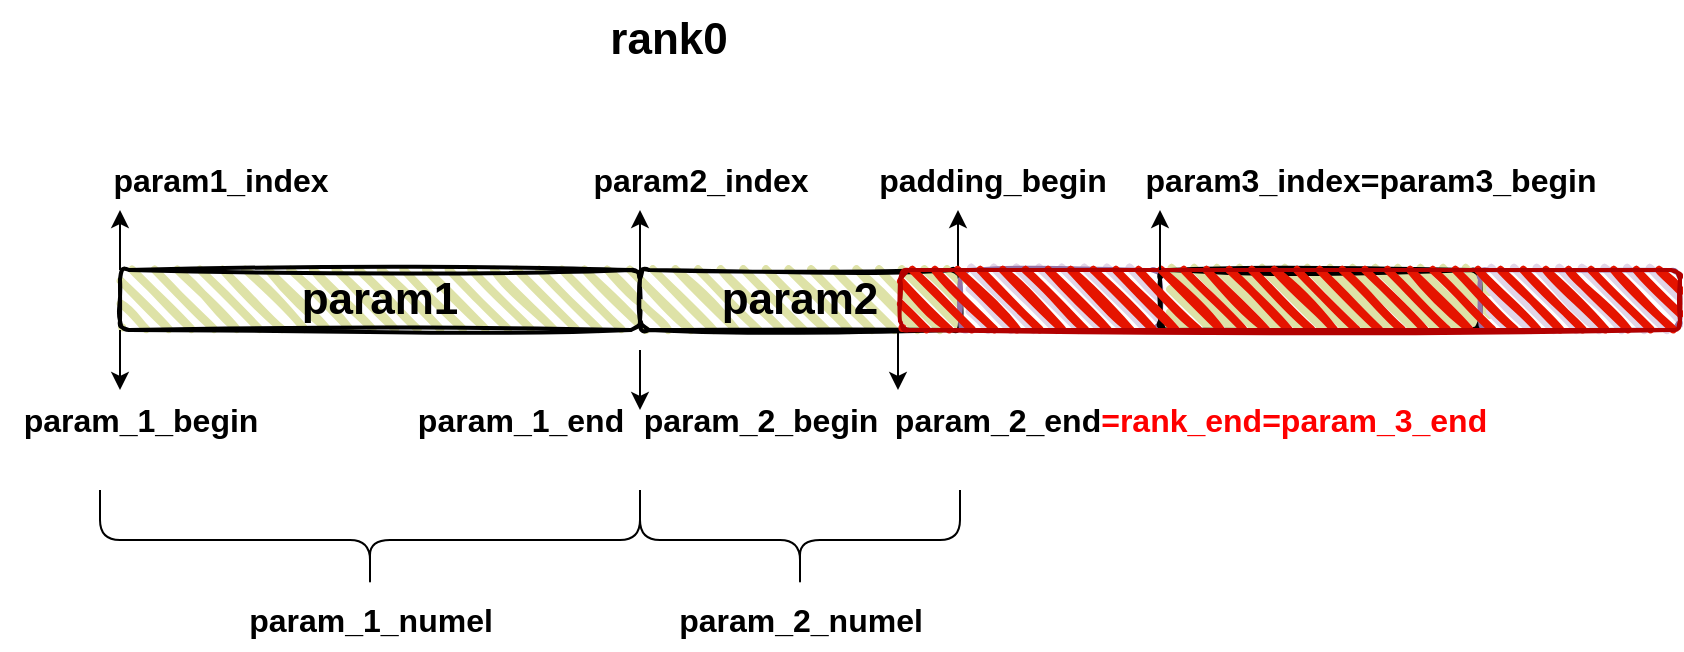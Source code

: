 <mxfile version="28.2.0">
  <diagram name="第 1 页" id="nNKtrFyYzNbhoaqVEdhY">
    <mxGraphModel dx="1418" dy="794" grid="1" gridSize="10" guides="1" tooltips="1" connect="1" arrows="1" fold="1" page="1" pageScale="1" pageWidth="827" pageHeight="1169" math="0" shadow="0">
      <root>
        <mxCell id="0" />
        <mxCell id="1" parent="0" />
        <mxCell id="7nx2KJBAPSSxzjcmWmiL-1" value="&lt;font style=&quot;font-size: 22px;&quot;&gt;&lt;b&gt;rank0&lt;/b&gt;&lt;/font&gt;" style="text;html=1;align=center;verticalAlign=middle;resizable=0;points=[];autosize=1;strokeColor=none;fillColor=none;" vertex="1" parent="1">
          <mxGeometry x="464" y="320" width="80" height="40" as="geometry" />
        </mxCell>
        <mxCell id="7nx2KJBAPSSxzjcmWmiL-2" value="&lt;font style=&quot;font-size: 22px;&quot;&gt;&lt;b&gt;param1&lt;/b&gt;&lt;/font&gt;" style="rounded=1;whiteSpace=wrap;html=1;strokeWidth=2;fillWeight=4;hachureGap=8;hachureAngle=45;fillColor=#DEE2A7;sketch=1;" vertex="1" parent="1">
          <mxGeometry x="230" y="455" width="260" height="30" as="geometry" />
        </mxCell>
        <mxCell id="7nx2KJBAPSSxzjcmWmiL-3" value="" style="endArrow=classic;html=1;rounded=0;exitX=0;exitY=1;exitDx=0;exitDy=0;" edge="1" parent="1">
          <mxGeometry width="50" height="50" relative="1" as="geometry">
            <mxPoint x="230" y="485" as="sourcePoint" />
            <mxPoint x="230" y="515" as="targetPoint" />
          </mxGeometry>
        </mxCell>
        <mxCell id="7nx2KJBAPSSxzjcmWmiL-4" value="&lt;font style=&quot;font-size: 16px;&quot;&gt;&lt;b style=&quot;&quot;&gt;param_1_begin&lt;/b&gt;&lt;/font&gt;" style="text;html=1;align=center;verticalAlign=middle;resizable=0;points=[];autosize=1;strokeColor=none;fillColor=none;" vertex="1" parent="1">
          <mxGeometry x="170" y="515" width="140" height="30" as="geometry" />
        </mxCell>
        <mxCell id="7nx2KJBAPSSxzjcmWmiL-5" value="" style="endArrow=classic;html=1;rounded=0;exitX=0;exitY=1;exitDx=0;exitDy=0;" edge="1" parent="1">
          <mxGeometry width="50" height="50" relative="1" as="geometry">
            <mxPoint x="490" y="495" as="sourcePoint" />
            <mxPoint x="490" y="525" as="targetPoint" />
          </mxGeometry>
        </mxCell>
        <mxCell id="7nx2KJBAPSSxzjcmWmiL-6" value="&lt;font style=&quot;font-size: 16px;&quot;&gt;&lt;b style=&quot;&quot;&gt;param_1_end&lt;/b&gt;&lt;/font&gt;" style="text;html=1;align=center;verticalAlign=middle;resizable=0;points=[];autosize=1;strokeColor=none;fillColor=none;" vertex="1" parent="1">
          <mxGeometry x="365" y="515" width="130" height="30" as="geometry" />
        </mxCell>
        <mxCell id="7nx2KJBAPSSxzjcmWmiL-7" value="" style="endArrow=classic;html=1;rounded=0;exitX=0;exitY=0;exitDx=0;exitDy=0;" edge="1" parent="1">
          <mxGeometry width="50" height="50" relative="1" as="geometry">
            <mxPoint x="490" y="455" as="sourcePoint" />
            <mxPoint x="490" y="425" as="targetPoint" />
          </mxGeometry>
        </mxCell>
        <mxCell id="7nx2KJBAPSSxzjcmWmiL-8" value="&lt;font style=&quot;font-size: 16px;&quot;&gt;&lt;b style=&quot;&quot;&gt;param2_index&lt;/b&gt;&lt;/font&gt;" style="text;html=1;align=center;verticalAlign=middle;resizable=0;points=[];autosize=1;strokeColor=none;fillColor=none;" vertex="1" parent="1">
          <mxGeometry x="455" y="395" width="130" height="30" as="geometry" />
        </mxCell>
        <mxCell id="7nx2KJBAPSSxzjcmWmiL-9" value="&lt;font style=&quot;font-size: 22px;&quot;&gt;&lt;b&gt;param2&lt;/b&gt;&lt;/font&gt;" style="rounded=1;whiteSpace=wrap;html=1;strokeWidth=2;fillWeight=4;hachureGap=8;hachureAngle=45;fillColor=#DEE2A7;sketch=1;" vertex="1" parent="1">
          <mxGeometry x="490" y="455" width="160" height="30" as="geometry" />
        </mxCell>
        <mxCell id="7nx2KJBAPSSxzjcmWmiL-10" value="" style="shape=curlyBracket;whiteSpace=wrap;html=1;rounded=1;labelPosition=left;verticalLabelPosition=middle;align=right;verticalAlign=middle;rotation=-90;" vertex="1" parent="1">
          <mxGeometry x="330" y="455" width="50" height="270" as="geometry" />
        </mxCell>
        <mxCell id="7nx2KJBAPSSxzjcmWmiL-11" value="&lt;font style=&quot;font-size: 16px;&quot;&gt;&lt;b style=&quot;&quot;&gt;param_1_numel&lt;/b&gt;&lt;/font&gt;" style="text;html=1;align=center;verticalAlign=middle;resizable=0;points=[];autosize=1;strokeColor=none;fillColor=none;" vertex="1" parent="1">
          <mxGeometry x="280" y="615" width="150" height="30" as="geometry" />
        </mxCell>
        <mxCell id="7nx2KJBAPSSxzjcmWmiL-12" value="" style="shape=curlyBracket;whiteSpace=wrap;html=1;rounded=1;labelPosition=left;verticalLabelPosition=middle;align=right;verticalAlign=middle;rotation=-90;" vertex="1" parent="1">
          <mxGeometry x="545" y="510" width="50" height="160" as="geometry" />
        </mxCell>
        <mxCell id="7nx2KJBAPSSxzjcmWmiL-13" value="&lt;font style=&quot;font-size: 16px;&quot;&gt;&lt;b style=&quot;&quot;&gt;param_2_numel&lt;/b&gt;&lt;/font&gt;" style="text;html=1;align=center;verticalAlign=middle;resizable=0;points=[];autosize=1;strokeColor=none;fillColor=none;" vertex="1" parent="1">
          <mxGeometry x="495" y="615" width="150" height="30" as="geometry" />
        </mxCell>
        <mxCell id="7nx2KJBAPSSxzjcmWmiL-14" value="&lt;font style=&quot;font-size: 16px;&quot;&gt;&lt;b style=&quot;&quot;&gt;param_2_begin&lt;/b&gt;&lt;/font&gt;" style="text;html=1;align=center;verticalAlign=middle;resizable=0;points=[];autosize=1;strokeColor=none;fillColor=none;" vertex="1" parent="1">
          <mxGeometry x="480" y="515" width="140" height="30" as="geometry" />
        </mxCell>
        <mxCell id="7nx2KJBAPSSxzjcmWmiL-15" value="" style="endArrow=classic;html=1;rounded=0;exitX=0;exitY=1;exitDx=0;exitDy=0;" edge="1" parent="1">
          <mxGeometry width="50" height="50" relative="1" as="geometry">
            <mxPoint x="619" y="485" as="sourcePoint" />
            <mxPoint x="619" y="515" as="targetPoint" />
          </mxGeometry>
        </mxCell>
        <mxCell id="7nx2KJBAPSSxzjcmWmiL-16" value="&lt;font style=&quot;font-size: 16px;&quot;&gt;&lt;b style=&quot;&quot;&gt;param_2_end&lt;font style=&quot;color: light-dark(rgb(255, 0, 0), rgb(237, 237, 237));&quot;&gt;=rank_end=param_3_end&lt;/font&gt;&lt;/b&gt;&lt;/font&gt;" style="text;html=1;align=center;verticalAlign=middle;resizable=0;points=[];autosize=1;strokeColor=none;fillColor=none;" vertex="1" parent="1">
          <mxGeometry x="605" y="515" width="320" height="30" as="geometry" />
        </mxCell>
        <mxCell id="7nx2KJBAPSSxzjcmWmiL-17" value="" style="endArrow=classic;html=1;rounded=0;exitX=0;exitY=0;exitDx=0;exitDy=0;" edge="1" parent="1">
          <mxGeometry width="50" height="50" relative="1" as="geometry">
            <mxPoint x="230" y="455" as="sourcePoint" />
            <mxPoint x="230" y="425" as="targetPoint" />
          </mxGeometry>
        </mxCell>
        <mxCell id="7nx2KJBAPSSxzjcmWmiL-18" value="&lt;font style=&quot;font-size: 16px;&quot;&gt;&lt;b style=&quot;&quot;&gt;param1_index&lt;/b&gt;&lt;/font&gt;" style="text;html=1;align=center;verticalAlign=middle;resizable=0;points=[];autosize=1;strokeColor=none;fillColor=none;" vertex="1" parent="1">
          <mxGeometry x="215" y="395" width="130" height="30" as="geometry" />
        </mxCell>
        <mxCell id="7nx2KJBAPSSxzjcmWmiL-19" value="" style="endArrow=classic;html=1;rounded=0;exitX=0;exitY=0;exitDx=0;exitDy=0;" edge="1" parent="1">
          <mxGeometry width="50" height="50" relative="1" as="geometry">
            <mxPoint x="649" y="455" as="sourcePoint" />
            <mxPoint x="649" y="425" as="targetPoint" />
          </mxGeometry>
        </mxCell>
        <mxCell id="7nx2KJBAPSSxzjcmWmiL-20" value="&lt;font style=&quot;font-size: 16px;&quot;&gt;&lt;b style=&quot;&quot;&gt;padding_begin&lt;/b&gt;&lt;/font&gt;" style="text;html=1;align=center;verticalAlign=middle;resizable=0;points=[];autosize=1;strokeColor=none;fillColor=none;" vertex="1" parent="1">
          <mxGeometry x="596.25" y="395" width="140" height="30" as="geometry" />
        </mxCell>
        <mxCell id="7nx2KJBAPSSxzjcmWmiL-21" value="" style="rounded=1;whiteSpace=wrap;html=1;strokeWidth=2;fillWeight=4;hachureGap=8;hachureAngle=45;fillColor=#e1d5e7;sketch=1;strokeColor=#9673a6;" vertex="1" parent="1">
          <mxGeometry x="650" y="455" width="100" height="30" as="geometry" />
        </mxCell>
        <mxCell id="7nx2KJBAPSSxzjcmWmiL-22" value="" style="rounded=1;whiteSpace=wrap;html=1;strokeWidth=2;fillWeight=4;hachureGap=8;hachureAngle=45;fillColor=#DEE2A7;sketch=1;" vertex="1" parent="1">
          <mxGeometry x="750" y="455" width="160" height="30" as="geometry" />
        </mxCell>
        <mxCell id="7nx2KJBAPSSxzjcmWmiL-23" value="" style="rounded=1;whiteSpace=wrap;html=1;strokeWidth=2;fillWeight=4;hachureGap=8;hachureAngle=45;fillColor=#e1d5e7;sketch=1;strokeColor=#9673a6;" vertex="1" parent="1">
          <mxGeometry x="910" y="455" width="100" height="30" as="geometry" />
        </mxCell>
        <mxCell id="7nx2KJBAPSSxzjcmWmiL-24" value="" style="rounded=1;whiteSpace=wrap;html=1;strokeWidth=2;fillWeight=4;hachureGap=8;hachureAngle=45;fillColor=#e51400;sketch=1;strokeColor=#B20000;fontColor=#ffffff;" vertex="1" parent="1">
          <mxGeometry x="620" y="455" width="390" height="30" as="geometry" />
        </mxCell>
        <mxCell id="7nx2KJBAPSSxzjcmWmiL-25" value="" style="endArrow=classic;html=1;rounded=0;exitX=0;exitY=0;exitDx=0;exitDy=0;" edge="1" parent="1">
          <mxGeometry width="50" height="50" relative="1" as="geometry">
            <mxPoint x="750" y="455" as="sourcePoint" />
            <mxPoint x="750" y="425" as="targetPoint" />
          </mxGeometry>
        </mxCell>
        <mxCell id="7nx2KJBAPSSxzjcmWmiL-26" value="&lt;font style=&quot;font-size: 16px;&quot;&gt;&lt;b style=&quot;&quot;&gt;param3_index=param3_begin&lt;/b&gt;&lt;/font&gt;" style="text;html=1;align=center;verticalAlign=middle;resizable=0;points=[];autosize=1;strokeColor=none;fillColor=none;" vertex="1" parent="1">
          <mxGeometry x="730" y="395" width="250" height="30" as="geometry" />
        </mxCell>
      </root>
    </mxGraphModel>
  </diagram>
</mxfile>
